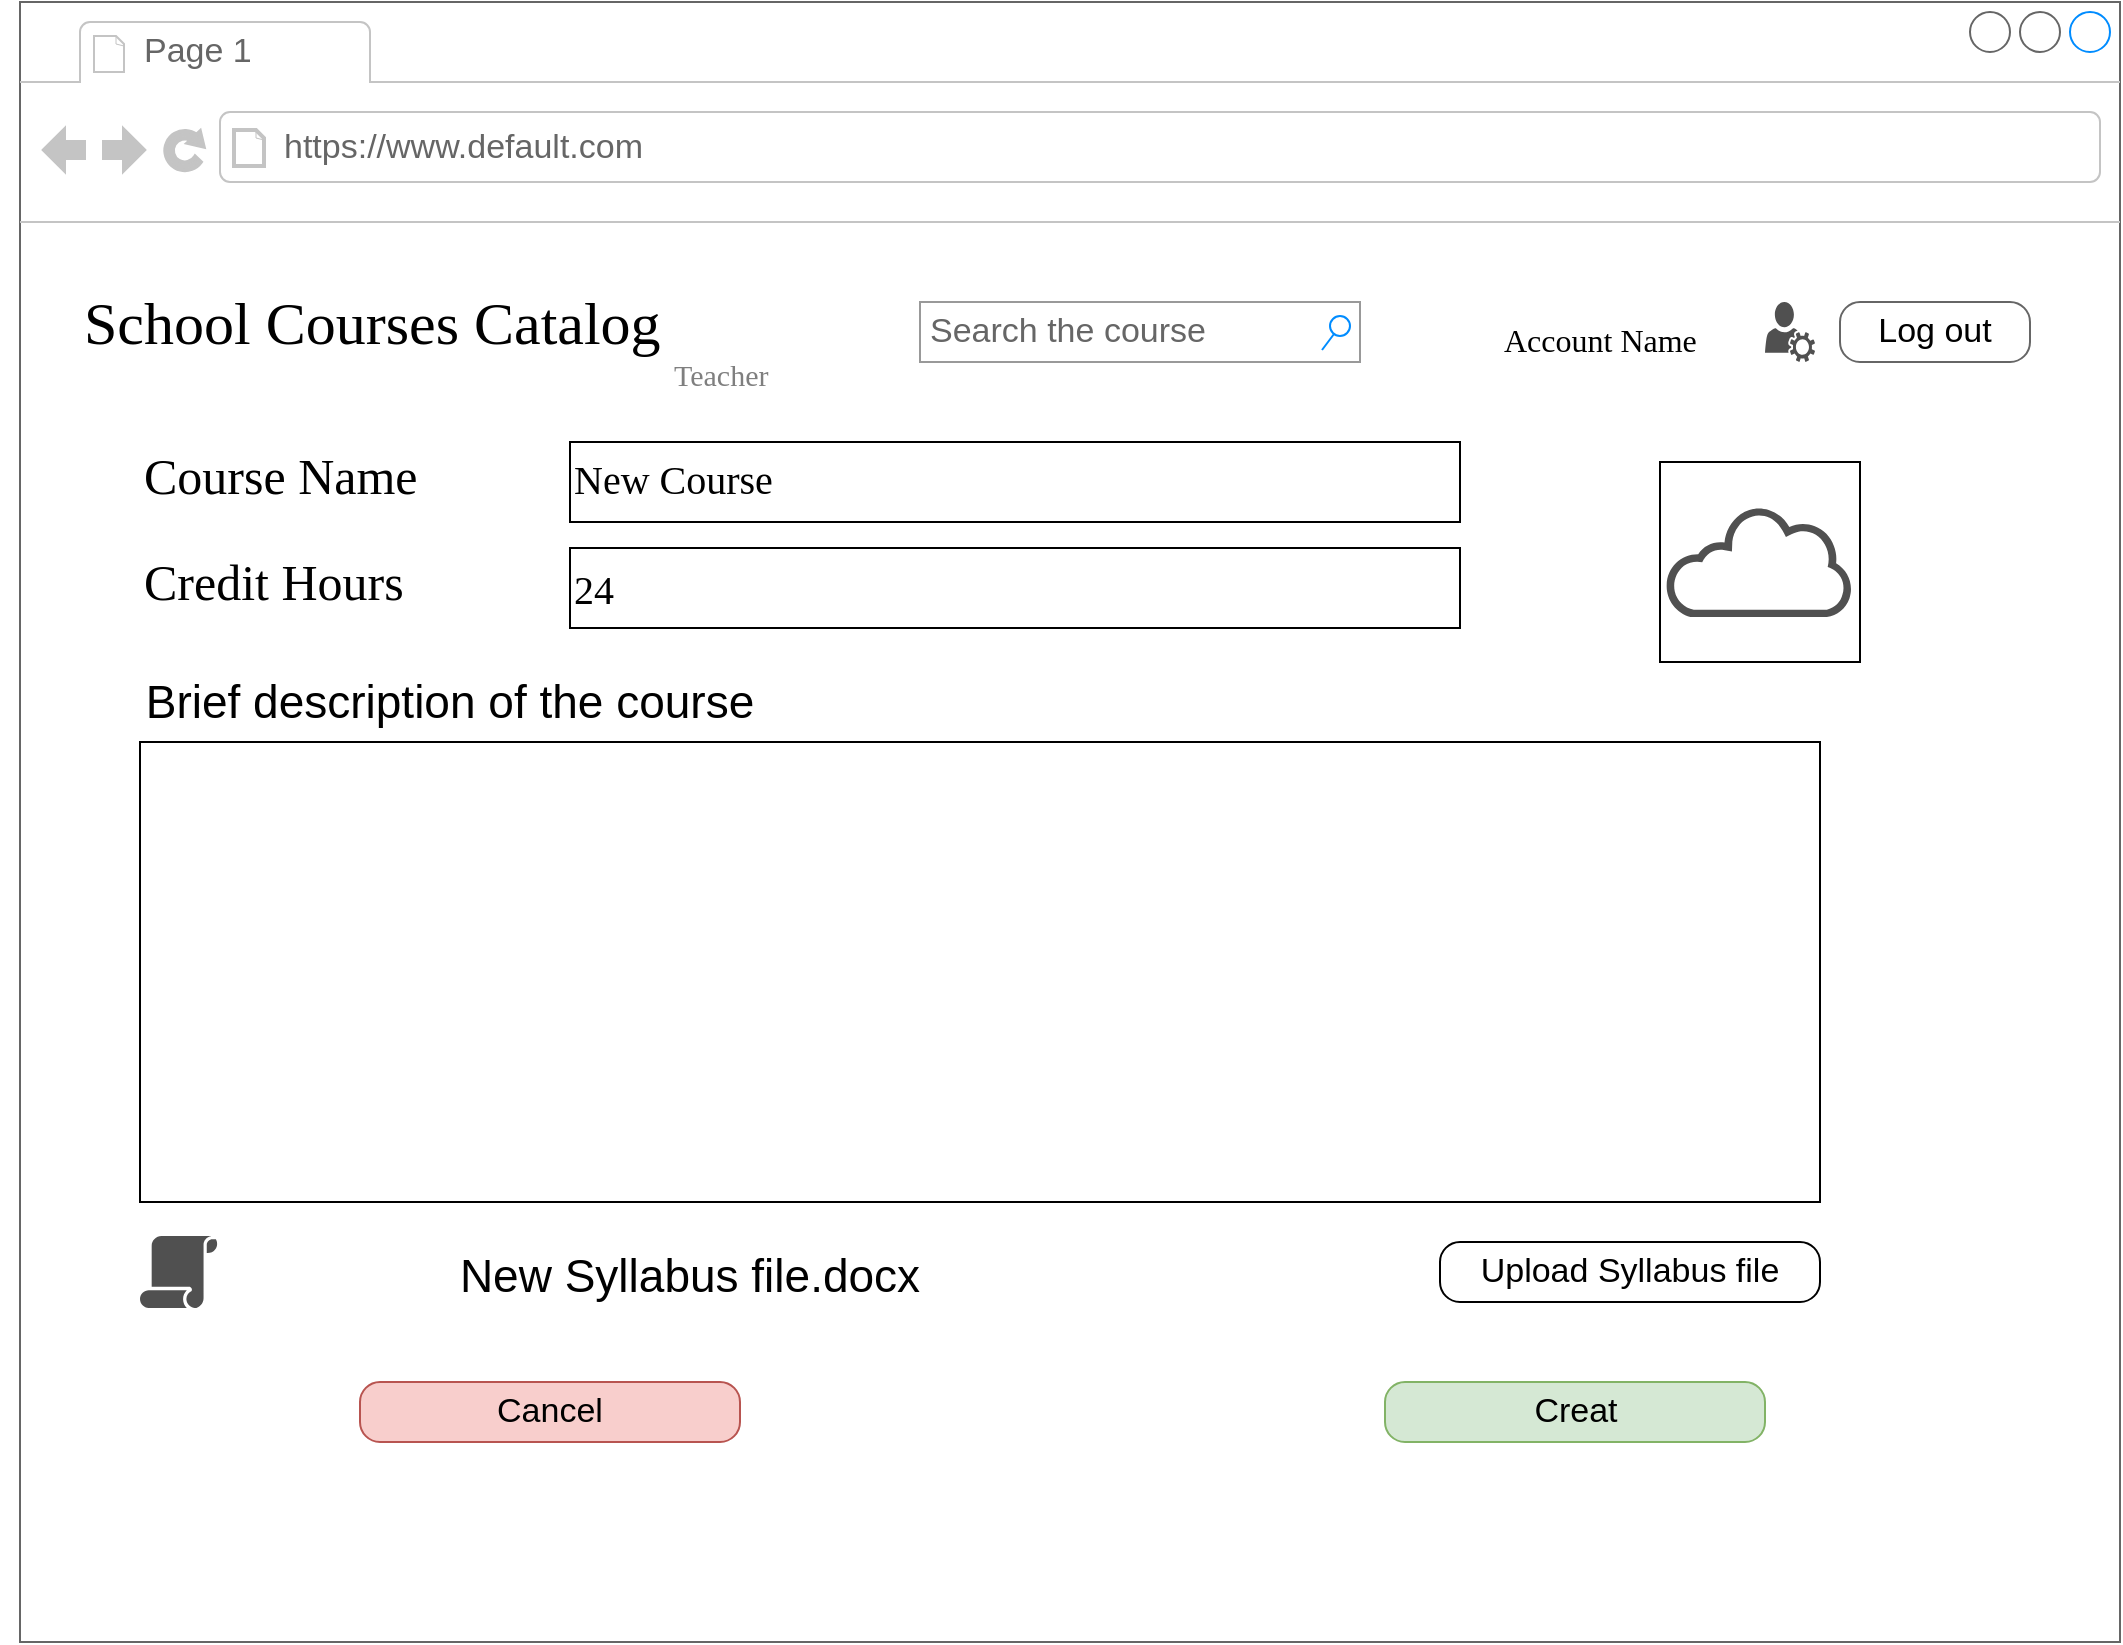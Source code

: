 <mxfile version="17.2.4" type="device"><diagram name="Page-1" id="2cc2dc42-3aac-f2a9-1cec-7a8b7cbee084"><mxGraphModel dx="2844" dy="1778" grid="1" gridSize="10" guides="1" tooltips="1" connect="1" arrows="1" fold="1" page="1" pageScale="1" pageWidth="1100" pageHeight="850" background="#ffffff" math="0" shadow="0"><root><mxCell id="0"/><mxCell id="1" parent="0"/><mxCell id="7026571954dc6520-1" value="" style="strokeWidth=1;shadow=0;dashed=0;align=center;html=1;shape=mxgraph.mockup.containers.browserWindow;rSize=0;strokeColor=#666666;mainText=,;recursiveResize=0;rounded=0;labelBackgroundColor=none;fontFamily=Verdana;fontSize=12;fontStyle=1" parent="1" vertex="1"><mxGeometry x="-250" y="-170" width="1050" height="820" as="geometry"/></mxCell><mxCell id="7026571954dc6520-2" value="Page 1" style="strokeWidth=1;shadow=0;dashed=0;align=center;html=1;shape=mxgraph.mockup.containers.anchor;fontSize=17;fontColor=#666666;align=left;" parent="7026571954dc6520-1" vertex="1"><mxGeometry x="60" y="12" width="110" height="26" as="geometry"/></mxCell><mxCell id="7026571954dc6520-3" value="https://www.default.com" style="strokeWidth=1;shadow=0;dashed=0;align=center;html=1;shape=mxgraph.mockup.containers.anchor;rSize=0;fontSize=17;fontColor=#666666;align=left;" parent="7026571954dc6520-1" vertex="1"><mxGeometry x="130" y="60" width="250" height="26" as="geometry"/></mxCell><mxCell id="7026571954dc6520-4" value="School Courses Catalog" style="text;html=1;points=[];align=left;verticalAlign=top;spacingTop=-4;fontSize=30;fontFamily=Verdana" parent="7026571954dc6520-1" vertex="1"><mxGeometry x="30" y="140" width="340" height="50" as="geometry"/></mxCell><mxCell id="7026571954dc6520-14" value="Search the course" style="strokeWidth=1;shadow=0;dashed=0;align=center;html=1;shape=mxgraph.mockup.forms.searchBox;strokeColor=#999999;mainText=;strokeColor2=#008cff;fontColor=#666666;fontSize=17;align=left;spacingLeft=3;rounded=0;labelBackgroundColor=none;" parent="7026571954dc6520-1" vertex="1"><mxGeometry x="450" y="150" width="220" height="30" as="geometry"/></mxCell><mxCell id="7026571954dc6520-32" value="&lt;font color=&quot;#7F7F7F&quot;&gt;Teacher&lt;/font&gt;" style="text;html=1;points=[];align=left;verticalAlign=top;spacingTop=-4;fontSize=15;fontFamily=Verdana" parent="7026571954dc6520-1" vertex="1"><mxGeometry x="325" y="175" width="170" height="30" as="geometry"/></mxCell><mxCell id="R5DwCrT8OIlusmbqsXPF-1" value="" style="sketch=0;pointerEvents=1;shadow=0;dashed=0;html=1;strokeColor=none;fillColor=#505050;labelPosition=center;verticalLabelPosition=bottom;verticalAlign=top;outlineConnect=0;align=center;shape=mxgraph.office.users.user_services;" vertex="1" parent="7026571954dc6520-1"><mxGeometry x="872.5" y="150" width="25" height="30" as="geometry"/></mxCell><mxCell id="R5DwCrT8OIlusmbqsXPF-2" value="Log out" style="strokeWidth=1;shadow=0;dashed=0;align=center;html=1;shape=mxgraph.mockup.buttons.button;strokeColor=#666666;mainText=;buttonStyle=round;fontSize=17;fontStyle=0;fillColor=none;whiteSpace=wrap;rounded=0;labelBackgroundColor=none;" vertex="1" parent="7026571954dc6520-1"><mxGeometry x="910" y="150" width="95" height="30" as="geometry"/></mxCell><mxCell id="7026571954dc6520-6" value="&lt;p style=&quot;line-height: 0.3&quot; align=&quot;left&quot;&gt;&lt;font style=&quot;font-size: 16px ; line-height: 0&quot;&gt;Account Name&lt;/font&gt;&lt;/p&gt;" style="text;html=1;points=[];align=left;verticalAlign=top;spacingTop=-4;fontSize=15;fontFamily=Verdana" parent="7026571954dc6520-1" vertex="1"><mxGeometry x="740" y="150" width="170" height="30" as="geometry"/></mxCell><mxCell id="R5DwCrT8OIlusmbqsXPF-143" value="Upload Syllabus file" style="strokeWidth=1;shadow=0;dashed=0;align=center;html=1;shape=mxgraph.mockup.buttons.button;mainText=;buttonStyle=round;fontSize=17;fontStyle=0;whiteSpace=wrap;rounded=0;labelBackgroundColor=none;" vertex="1" parent="7026571954dc6520-1"><mxGeometry x="710" y="620" width="190" height="30" as="geometry"/></mxCell><mxCell id="R5DwCrT8OIlusmbqsXPF-159" value="" style="whiteSpace=wrap;html=1;aspect=fixed;fontSize=20;fontColor=#000000;strokeColor=default;" vertex="1" parent="7026571954dc6520-1"><mxGeometry x="820" y="230" width="100" height="100" as="geometry"/></mxCell><mxCell id="R5DwCrT8OIlusmbqsXPF-160" value="" style="sketch=0;pointerEvents=1;shadow=0;dashed=0;html=1;strokeColor=none;fillColor=#505050;labelPosition=center;verticalLabelPosition=bottom;outlineConnect=0;verticalAlign=top;align=center;shape=mxgraph.office.clouds.cloud;fontSize=20;fontColor=#000000;" vertex="1" parent="7026571954dc6520-1"><mxGeometry x="823" y="252.5" width="94" height="55" as="geometry"/></mxCell><mxCell id="R5DwCrT8OIlusmbqsXPF-161" value="&lt;font style=&quot;font-size: 23px&quot;&gt;Brief description of the course&lt;/font&gt;" style="text;html=1;strokeColor=none;fillColor=none;align=center;verticalAlign=middle;whiteSpace=wrap;rounded=0;fontSize=16;fontColor=#000000;" vertex="1" parent="7026571954dc6520-1"><mxGeometry x="-10" y="330" width="450" height="40" as="geometry"/></mxCell><mxCell id="R5DwCrT8OIlusmbqsXPF-162" value="" style="rounded=0;whiteSpace=wrap;html=1;fontSize=23;fontColor=#000000;strokeColor=default;" vertex="1" parent="7026571954dc6520-1"><mxGeometry x="60" y="370" width="840" height="230" as="geometry"/></mxCell><mxCell id="R5DwCrT8OIlusmbqsXPF-144" value="Creat" style="strokeWidth=1;shadow=0;dashed=0;align=center;html=1;shape=mxgraph.mockup.buttons.button;mainText=;buttonStyle=round;fontSize=17;fontStyle=0;whiteSpace=wrap;rounded=0;labelBackgroundColor=none;fillColor=#d5e8d4;strokeColor=#82b366;" vertex="1" parent="7026571954dc6520-1"><mxGeometry x="682.5" y="690" width="190" height="30" as="geometry"/></mxCell><mxCell id="R5DwCrT8OIlusmbqsXPF-163" value="" style="sketch=0;pointerEvents=1;shadow=0;dashed=0;html=1;strokeColor=none;fillColor=#505050;labelPosition=center;verticalLabelPosition=bottom;verticalAlign=top;outlineConnect=0;align=center;shape=mxgraph.office.security.policy;fontSize=23;fontColor=#000000;" vertex="1" parent="7026571954dc6520-1"><mxGeometry x="60" y="617" width="39" height="36" as="geometry"/></mxCell><mxCell id="R5DwCrT8OIlusmbqsXPF-164" value="&lt;font style=&quot;font-size: 23px&quot;&gt;New Syllabus file.docx&lt;/font&gt;" style="text;html=1;strokeColor=none;fillColor=none;align=center;verticalAlign=middle;whiteSpace=wrap;rounded=0;fontSize=16;fontColor=#000000;" vertex="1" parent="7026571954dc6520-1"><mxGeometry x="110" y="617" width="450" height="40" as="geometry"/></mxCell><mxCell id="R5DwCrT8OIlusmbqsXPF-165" value="Cancel" style="strokeWidth=1;shadow=0;dashed=0;align=center;html=1;shape=mxgraph.mockup.buttons.button;mainText=;buttonStyle=round;fontSize=17;fontStyle=0;whiteSpace=wrap;rounded=0;labelBackgroundColor=none;fillColor=#f8cecc;strokeColor=#b85450;" vertex="1" parent="7026571954dc6520-1"><mxGeometry x="170" y="690" width="190" height="30" as="geometry"/></mxCell><mxCell id="R5DwCrT8OIlusmbqsXPF-152" value="" style="group" vertex="1" connectable="0" parent="1"><mxGeometry x="-190" y="50" width="660" height="40" as="geometry"/></mxCell><mxCell id="R5DwCrT8OIlusmbqsXPF-141" value="&lt;div style=&quot;line-height: 1.6&quot; align=&quot;left&quot;&gt;&lt;font style=&quot;font-size: 20px&quot;&gt;New Course&lt;/font&gt;&lt;br&gt;&lt;/div&gt;" style="text;html=1;points=[];align=left;verticalAlign=top;spacingTop=-4;fontSize=15;fontFamily=Verdana;rounded=0;strokeColor=default;" vertex="1" parent="R5DwCrT8OIlusmbqsXPF-152"><mxGeometry x="215" width="445" height="40" as="geometry"/></mxCell><mxCell id="R5DwCrT8OIlusmbqsXPF-146" value="&lt;font style=&quot;font-size: 25px&quot;&gt;Course Name&lt;/font&gt;" style="text;html=1;points=[];align=left;verticalAlign=top;spacingTop=-4;fontSize=15;fontFamily=Verdana" vertex="1" parent="R5DwCrT8OIlusmbqsXPF-152"><mxGeometry width="170" height="30" as="geometry"/></mxCell><mxCell id="R5DwCrT8OIlusmbqsXPF-153" value="" style="group" vertex="1" connectable="0" parent="1"><mxGeometry x="-190" y="103" width="660" height="40" as="geometry"/></mxCell><mxCell id="R5DwCrT8OIlusmbqsXPF-154" value="&lt;p style=&quot;line-height: 0.3&quot;&gt;&lt;font style=&quot;font-size: 20px&quot;&gt;24&lt;/font&gt;&lt;/p&gt;" style="text;html=1;points=[];align=left;verticalAlign=top;spacingTop=-4;fontSize=15;fontFamily=Verdana;rounded=0;strokeColor=default;" vertex="1" parent="R5DwCrT8OIlusmbqsXPF-153"><mxGeometry x="215" width="445" height="40" as="geometry"/></mxCell><mxCell id="R5DwCrT8OIlusmbqsXPF-155" value="&lt;font style=&quot;font-size: 25px&quot;&gt;Credit Hours&lt;br&gt;&lt;/font&gt;" style="text;html=1;points=[];align=left;verticalAlign=top;spacingTop=-4;fontSize=15;fontFamily=Verdana" vertex="1" parent="R5DwCrT8OIlusmbqsXPF-153"><mxGeometry width="170" height="30" as="geometry"/></mxCell></root></mxGraphModel></diagram></mxfile>